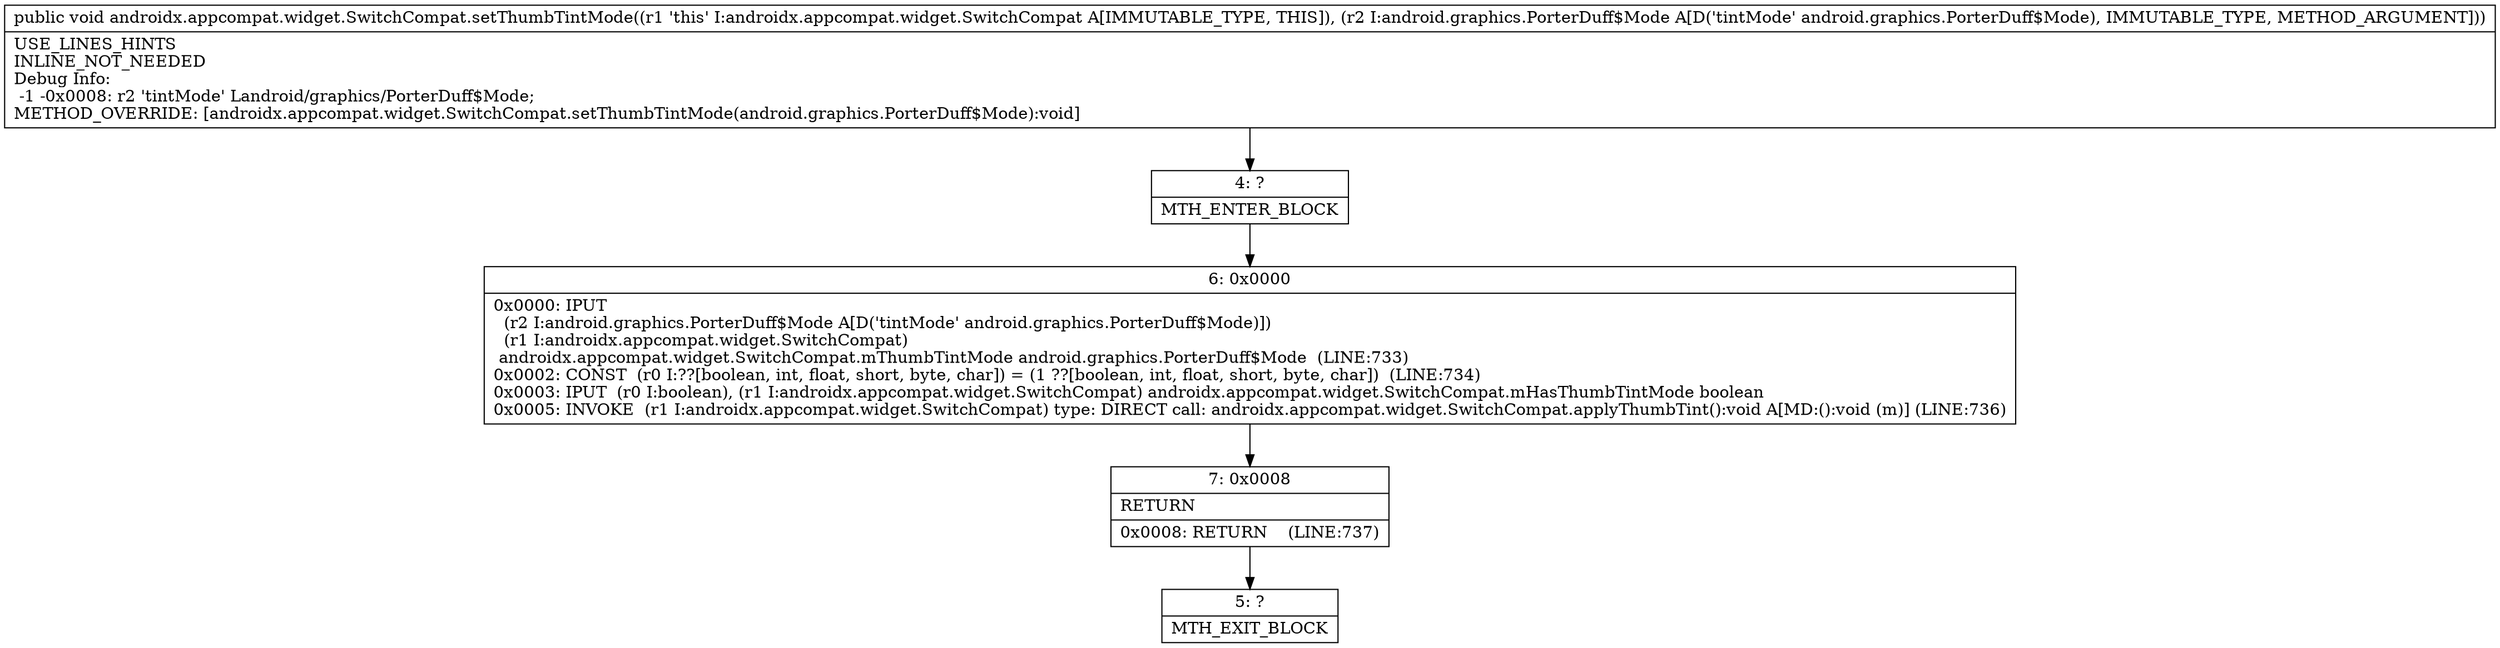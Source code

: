 digraph "CFG forandroidx.appcompat.widget.SwitchCompat.setThumbTintMode(Landroid\/graphics\/PorterDuff$Mode;)V" {
Node_4 [shape=record,label="{4\:\ ?|MTH_ENTER_BLOCK\l}"];
Node_6 [shape=record,label="{6\:\ 0x0000|0x0000: IPUT  \l  (r2 I:android.graphics.PorterDuff$Mode A[D('tintMode' android.graphics.PorterDuff$Mode)])\l  (r1 I:androidx.appcompat.widget.SwitchCompat)\l androidx.appcompat.widget.SwitchCompat.mThumbTintMode android.graphics.PorterDuff$Mode  (LINE:733)\l0x0002: CONST  (r0 I:??[boolean, int, float, short, byte, char]) = (1 ??[boolean, int, float, short, byte, char])  (LINE:734)\l0x0003: IPUT  (r0 I:boolean), (r1 I:androidx.appcompat.widget.SwitchCompat) androidx.appcompat.widget.SwitchCompat.mHasThumbTintMode boolean \l0x0005: INVOKE  (r1 I:androidx.appcompat.widget.SwitchCompat) type: DIRECT call: androidx.appcompat.widget.SwitchCompat.applyThumbTint():void A[MD:():void (m)] (LINE:736)\l}"];
Node_7 [shape=record,label="{7\:\ 0x0008|RETURN\l|0x0008: RETURN    (LINE:737)\l}"];
Node_5 [shape=record,label="{5\:\ ?|MTH_EXIT_BLOCK\l}"];
MethodNode[shape=record,label="{public void androidx.appcompat.widget.SwitchCompat.setThumbTintMode((r1 'this' I:androidx.appcompat.widget.SwitchCompat A[IMMUTABLE_TYPE, THIS]), (r2 I:android.graphics.PorterDuff$Mode A[D('tintMode' android.graphics.PorterDuff$Mode), IMMUTABLE_TYPE, METHOD_ARGUMENT]))  | USE_LINES_HINTS\lINLINE_NOT_NEEDED\lDebug Info:\l  \-1 \-0x0008: r2 'tintMode' Landroid\/graphics\/PorterDuff$Mode;\lMETHOD_OVERRIDE: [androidx.appcompat.widget.SwitchCompat.setThumbTintMode(android.graphics.PorterDuff$Mode):void]\l}"];
MethodNode -> Node_4;Node_4 -> Node_6;
Node_6 -> Node_7;
Node_7 -> Node_5;
}

